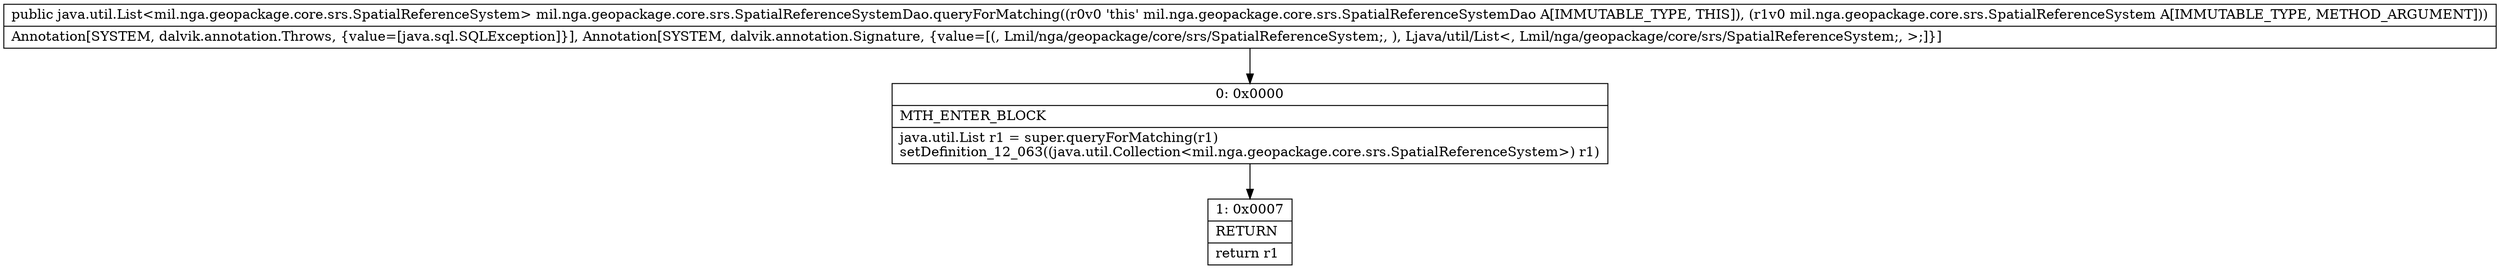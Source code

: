 digraph "CFG formil.nga.geopackage.core.srs.SpatialReferenceSystemDao.queryForMatching(Lmil\/nga\/geopackage\/core\/srs\/SpatialReferenceSystem;)Ljava\/util\/List;" {
Node_0 [shape=record,label="{0\:\ 0x0000|MTH_ENTER_BLOCK\l|java.util.List r1 = super.queryForMatching(r1)\lsetDefinition_12_063((java.util.Collection\<mil.nga.geopackage.core.srs.SpatialReferenceSystem\>) r1)\l}"];
Node_1 [shape=record,label="{1\:\ 0x0007|RETURN\l|return r1\l}"];
MethodNode[shape=record,label="{public java.util.List\<mil.nga.geopackage.core.srs.SpatialReferenceSystem\> mil.nga.geopackage.core.srs.SpatialReferenceSystemDao.queryForMatching((r0v0 'this' mil.nga.geopackage.core.srs.SpatialReferenceSystemDao A[IMMUTABLE_TYPE, THIS]), (r1v0 mil.nga.geopackage.core.srs.SpatialReferenceSystem A[IMMUTABLE_TYPE, METHOD_ARGUMENT]))  | Annotation[SYSTEM, dalvik.annotation.Throws, \{value=[java.sql.SQLException]\}], Annotation[SYSTEM, dalvik.annotation.Signature, \{value=[(, Lmil\/nga\/geopackage\/core\/srs\/SpatialReferenceSystem;, ), Ljava\/util\/List\<, Lmil\/nga\/geopackage\/core\/srs\/SpatialReferenceSystem;, \>;]\}]\l}"];
MethodNode -> Node_0;
Node_0 -> Node_1;
}

